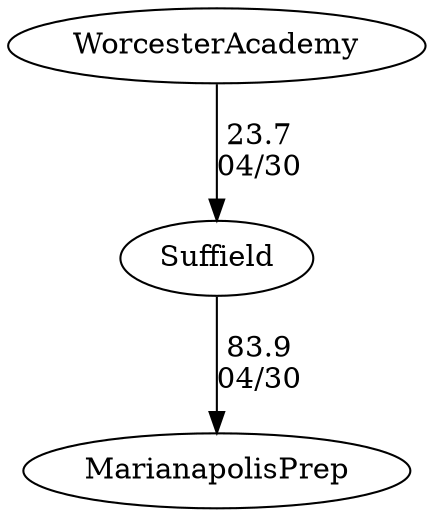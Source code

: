 digraph boys1foursSuffield {Suffield [URL="boys1foursSuffieldSuffield.html"];WorcesterAcademy [URL="boys1foursSuffieldWorcesterAcademy.html"];MarianapolisPrep [URL="boys1foursSuffieldMarianapolisPrep.html"];WorcesterAcademy -> Suffield[label="23.7
04/30", weight="77", tooltip="NEIRA Boys , Worcester Academy vs. Suffield Academy, Marianapolis Prep			
Distance: 1500 Conditions: Moderate Crossing tailwind and some chop. Comments: Great day of racing. Thank you to Marianapolis and Suffield! The coxswains and crews did a great job staying on schedule during a busy racing day.
None", URL="https://www.row2k.com/results/resultspage.cfm?UID=7E1D2CF89CCC96BDC0B810EABF272B1D&cat=1", random="random"]; 
Suffield -> MarianapolisPrep[label="83.9
04/30", weight="17", tooltip="NEIRA Boys , Worcester Academy vs. Suffield Academy, Marianapolis Prep			
Distance: 1500 Conditions: Moderate Crossing tailwind and some chop. Comments: Great day of racing. Thank you to Marianapolis and Suffield! The coxswains and crews did a great job staying on schedule during a busy racing day.
None", URL="https://www.row2k.com/results/resultspage.cfm?UID=7E1D2CF89CCC96BDC0B810EABF272B1D&cat=1", random="random"]}